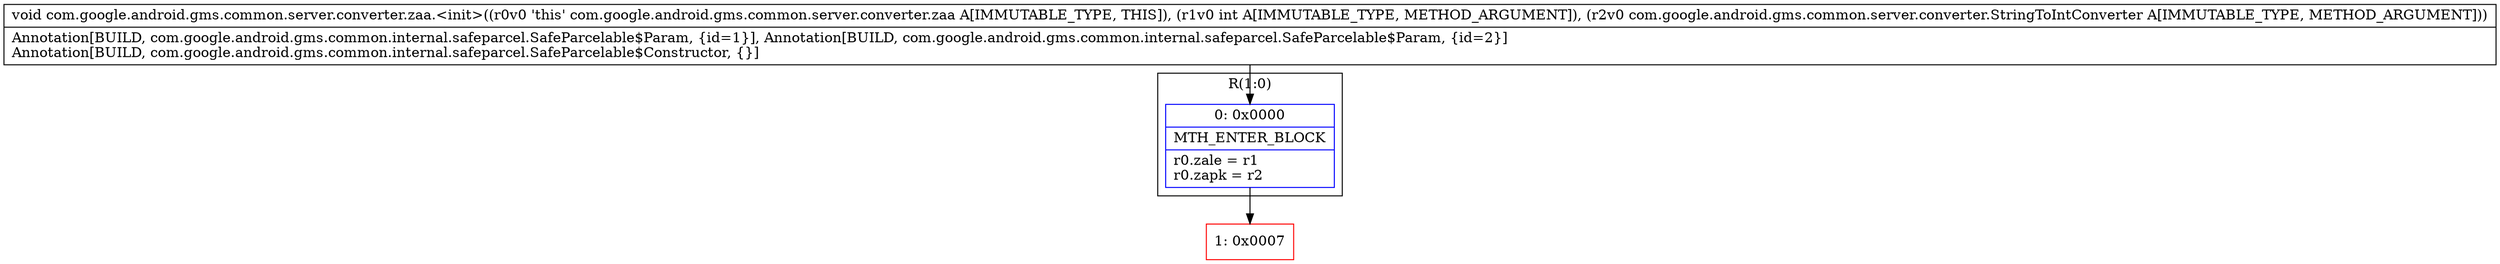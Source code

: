 digraph "CFG forcom.google.android.gms.common.server.converter.zaa.\<init\>(ILcom\/google\/android\/gms\/common\/server\/converter\/StringToIntConverter;)V" {
subgraph cluster_Region_1482220705 {
label = "R(1:0)";
node [shape=record,color=blue];
Node_0 [shape=record,label="{0\:\ 0x0000|MTH_ENTER_BLOCK\l|r0.zale = r1\lr0.zapk = r2\l}"];
}
Node_1 [shape=record,color=red,label="{1\:\ 0x0007}"];
MethodNode[shape=record,label="{void com.google.android.gms.common.server.converter.zaa.\<init\>((r0v0 'this' com.google.android.gms.common.server.converter.zaa A[IMMUTABLE_TYPE, THIS]), (r1v0 int A[IMMUTABLE_TYPE, METHOD_ARGUMENT]), (r2v0 com.google.android.gms.common.server.converter.StringToIntConverter A[IMMUTABLE_TYPE, METHOD_ARGUMENT]))  | Annotation[BUILD, com.google.android.gms.common.internal.safeparcel.SafeParcelable$Param, \{id=1\}], Annotation[BUILD, com.google.android.gms.common.internal.safeparcel.SafeParcelable$Param, \{id=2\}]\lAnnotation[BUILD, com.google.android.gms.common.internal.safeparcel.SafeParcelable$Constructor, \{\}]\l}"];
MethodNode -> Node_0;
Node_0 -> Node_1;
}

